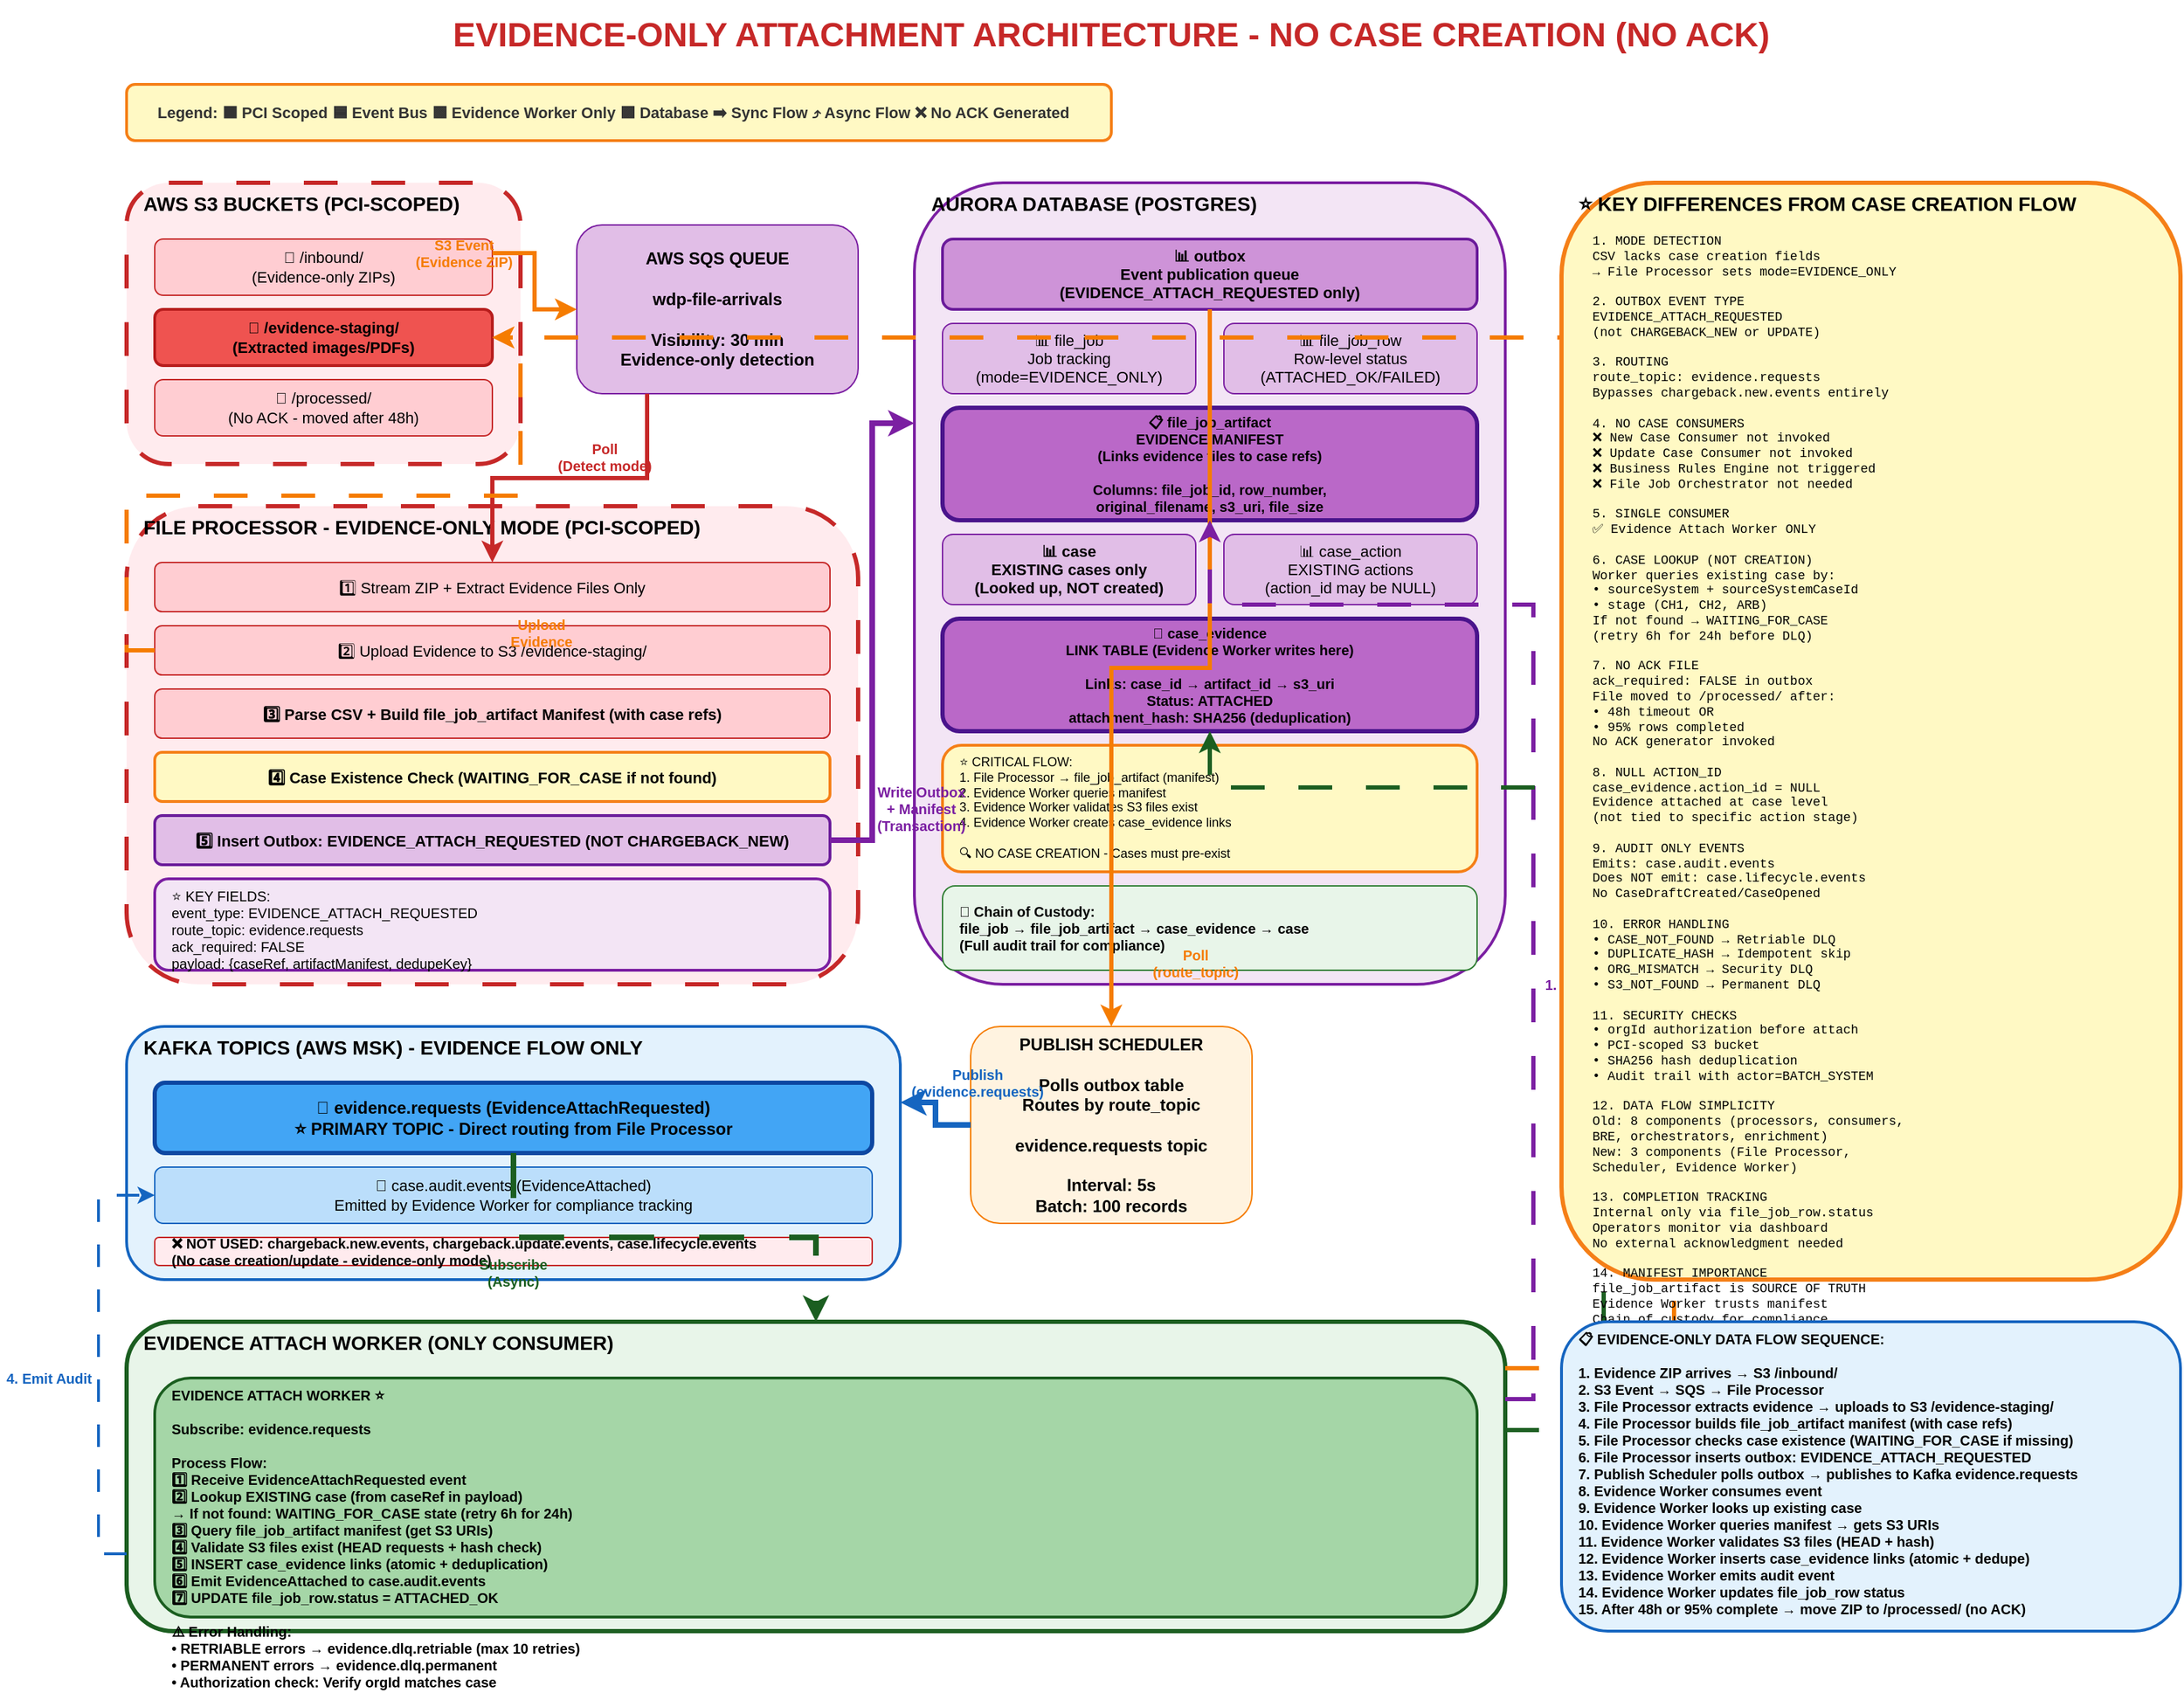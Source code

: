<?xml version="1.0" encoding="UTF-8"?>
<mxfile version="24.0.0">
  <diagram id="evidence-only-architecture" name="Evidence-Only Architecture">
    <mxGraphModel dx="2200" dy="1400" grid="1" gridSize="10" guides="1" tooltips="1" connect="1" arrows="1" fold="1" page="1" pageScale="1" pageWidth="1600" pageHeight="1200">
      <root>
        <mxCell id="0"/>
        <mxCell id="1" parent="0"/>
        
        <!-- TITLE -->
        <mxCell id="title" value="EVIDENCE-ONLY ATTACHMENT ARCHITECTURE - NO CASE CREATION (NO ACK)" style="text;html=1;strokeColor=none;fillColor=none;align=center;verticalAlign=middle;whiteSpace=wrap;fontSize=24;fontStyle=1;fontColor=#c62828;" vertex="1" parent="1">
          <mxGeometry x="100" y="20" width="1400" height="50" as="geometry"/>
        </mxCell>

        <!-- LEGEND -->
        <mxCell id="legend-box" value="" style="rounded=1;whiteSpace=wrap;html=1;fillColor=#fff9c4;strokeColor=#f57f17;fontSize=10;strokeWidth=2;" vertex="1" parent="1">
          <mxGeometry x="100" y="80" width="700" height="40" as="geometry"/>
        </mxCell>
        <mxCell id="legend-text" value="Legend:   🟧 PCI Scoped   🟦 Event Bus   🟩 Evidence Worker Only   🟪 Database   ➡️ Sync Flow   ⤴ Async Flow   ❌ No ACK Generated" style="text;html=1;strokeColor=none;fillColor=none;align=left;verticalAlign=middle;whiteSpace=wrap;fontSize=11;fontColor=#333333;fontStyle=1;" vertex="1" parent="1">
          <mxGeometry x="120" y="90" width="660" height="20" as="geometry"/>
        </mxCell>

        <!-- LAYER 1: S3 BUCKETS -->
        <mxCell id="s3-container" value="AWS S3 BUCKETS (PCI-SCOPED)" style="rounded=1;whiteSpace=wrap;html=1;fillColor=#ffebee;strokeColor=#c62828;fontSize=14;fontStyle=1;align=left;verticalAlign=top;spacingLeft=10;strokeWidth=3;dashed=1;dashPattern=8 8;" vertex="1" parent="1">
          <mxGeometry x="100" y="150" width="280" height="200" as="geometry"/>
        </mxCell>
        
        <mxCell id="s3-inbound" value="📁 /inbound/&#xa;(Evidence-only ZIPs)" style="rounded=1;whiteSpace=wrap;html=1;fillColor=#ffcdd2;strokeColor=#c62828;fontSize=11;align=center;" vertex="1" parent="1">
          <mxGeometry x="120" y="190" width="240" height="40" as="geometry"/>
        </mxCell>
        
        <mxCell id="s3-staging" value="📁 /evidence-staging/&#xa;(Extracted images/PDFs)" style="rounded=1;whiteSpace=wrap;html=1;fillColor=#ef5350;strokeColor=#b71c1c;fontSize=11;align=center;fontStyle=1;strokeWidth=2;" vertex="1" parent="1">
          <mxGeometry x="120" y="240" width="240" height="40" as="geometry"/>
        </mxCell>
        
        <mxCell id="s3-processed" value="📁 /processed/&#xa;(No ACK - moved after 48h)" style="rounded=1;whiteSpace=wrap;html=1;fillColor=#ffcdd2;strokeColor=#c62828;fontSize=11;align=center;" vertex="1" parent="1">
          <mxGeometry x="120" y="290" width="240" height="40" as="geometry"/>
        </mxCell>

        <!-- SQS QUEUE -->
        <mxCell id="sqs" value="AWS SQS QUEUE&#xa;&#xa;wdp-file-arrivals&#xa;&#xa;Visibility: 30 min&#xa;Evidence-only detection" style="rounded=1;whiteSpace=wrap;html=1;fillColor=#e1bee7;strokeColor=#7b1fa2;fontSize=12;fontStyle=1;align=center;" vertex="1" parent="1">
          <mxGeometry x="420" y="180" width="200" height="120" as="geometry"/>
        </mxCell>

        <!-- FILE PROCESSOR (PCI SCOPED) -->
        <mxCell id="fp-container" value="FILE PROCESSOR - EVIDENCE-ONLY MODE (PCI-SCOPED)" style="rounded=1;whiteSpace=wrap;html=1;fillColor=#ffebee;strokeColor=#c62828;fontSize=14;fontStyle=1;align=left;verticalAlign=top;spacingLeft=10;strokeWidth=3;dashed=1;dashPattern=8 8;" vertex="1" parent="1">
          <mxGeometry x="100" y="380" width="520" height="340" as="geometry"/>
        </mxCell>

        <mxCell id="fp1" value="1️⃣ Stream ZIP + Extract Evidence Files Only" style="rounded=1;whiteSpace=wrap;html=1;fillColor=#ffcdd2;strokeColor=#c62828;fontSize=11;" vertex="1" parent="1">
          <mxGeometry x="120" y="420" width="480" height="35" as="geometry"/>
        </mxCell>

        <mxCell id="fp2" value="2️⃣ Upload Evidence to S3 /evidence-staging/" style="rounded=1;whiteSpace=wrap;html=1;fillColor=#ffcdd2;strokeColor=#c62828;fontSize=11;" vertex="1" parent="1">
          <mxGeometry x="120" y="465" width="480" height="35" as="geometry"/>
        </mxCell>

        <mxCell id="fp3" value="3️⃣ Parse CSV + Build file_job_artifact Manifest (with case refs)" style="rounded=1;whiteSpace=wrap;html=1;fillColor=#ffcdd2;strokeColor=#c62828;fontSize=11;fontStyle=1;" vertex="1" parent="1">
          <mxGeometry x="120" y="510" width="480" height="35" as="geometry"/>
        </mxCell>

        <mxCell id="fp4" value="4️⃣ Case Existence Check (WAITING_FOR_CASE if not found)" style="rounded=1;whiteSpace=wrap;html=1;fillColor=#fff9c4;strokeColor=#f57f17;fontSize=11;fontStyle=1;strokeWidth=2;" vertex="1" parent="1">
          <mxGeometry x="120" y="555" width="480" height="35" as="geometry"/>
        </mxCell>

        <mxCell id="fp5" value="5️⃣ Insert Outbox: EVIDENCE_ATTACH_REQUESTED (NOT CHARGEBACK_NEW)" style="rounded=1;whiteSpace=wrap;html=1;fillColor=#e1bee7;strokeColor=#6a1b9a;fontSize=11;fontStyle=1;strokeWidth=2;" vertex="1" parent="1">
          <mxGeometry x="120" y="600" width="480" height="35" as="geometry"/>
        </mxCell>

        <mxCell id="fp-note" value="⭐ KEY FIELDS:&#xa;event_type: EVIDENCE_ATTACH_REQUESTED&#xa;route_topic: evidence.requests&#xa;ack_required: FALSE&#xa;payload: {caseRef, artifactManifest, dedupeKey}" style="rounded=1;whiteSpace=wrap;html=1;fillColor=#f3e5f5;strokeColor=#7b1fa2;fontSize=10;align=left;spacingLeft=10;verticalAlign=top;strokeWidth=2;" vertex="1" parent="1">
          <mxGeometry x="120" y="645" width="480" height="65" as="geometry"/>
        </mxCell>

        <!-- DATABASE LAYER -->
        <mxCell id="db-container" value="AURORA DATABASE (POSTGRES)" style="rounded=1;whiteSpace=wrap;html=1;fillColor=#f3e5f5;strokeColor=#7b1fa2;fontSize=14;fontStyle=1;align=left;verticalAlign=top;spacingLeft=10;strokeWidth=2;" vertex="1" parent="1">
          <mxGeometry x="660" y="150" width="420" height="570" as="geometry"/>
        </mxCell>

        <mxCell id="db-outbox" value="📊 outbox&#xa;Event publication queue&#xa;(EVIDENCE_ATTACH_REQUESTED only)" style="rounded=1;whiteSpace=wrap;html=1;fillColor=#ce93d8;strokeColor=#6a1b9a;fontSize=11;align=center;fontStyle=1;strokeWidth=2;" vertex="1" parent="1">
          <mxGeometry x="680" y="190" width="380" height="50" as="geometry"/>
        </mxCell>

        <mxCell id="db-filejob" value="📊 file_job&#xa;Job tracking&#xa;(mode=EVIDENCE_ONLY)" style="rounded=1;whiteSpace=wrap;html=1;fillColor=#e1bee7;strokeColor=#7b1fa2;fontSize=11;align=center;" vertex="1" parent="1">
          <mxGeometry x="680" y="250" width="180" height="50" as="geometry"/>
        </mxCell>

        <mxCell id="db-filejobrow" value="📊 file_job_row&#xa;Row-level status&#xa;(ATTACHED_OK/FAILED)" style="rounded=1;whiteSpace=wrap;html=1;fillColor=#e1bee7;strokeColor=#7b1fa2;fontSize=11;align=center;" vertex="1" parent="1">
          <mxGeometry x="880" y="250" width="180" height="50" as="geometry"/>
        </mxCell>

        <mxCell id="db-manifest" value="📋 file_job_artifact&#xa;EVIDENCE MANIFEST&#xa;(Links evidence files to case refs)&#xa;&#xa;Columns: file_job_id, row_number,&#xa;original_filename, s3_uri, file_size" style="rounded=1;whiteSpace=wrap;html=1;fillColor=#ba68c8;strokeColor=#4a148c;fontSize=10;align=center;fontStyle=1;strokeWidth=3;" vertex="1" parent="1">
          <mxGeometry x="680" y="310" width="380" height="80" as="geometry"/>
        </mxCell>

        <mxCell id="db-case" value="📊 case&#xa;EXISTING cases only&#xa;(Looked up, NOT created)" style="rounded=1;whiteSpace=wrap;html=1;fillColor=#e1bee7;strokeColor=#7b1fa2;fontSize=11;align=center;fontStyle=1;" vertex="1" parent="1">
          <mxGeometry x="680" y="400" width="180" height="50" as="geometry"/>
        </mxCell>

        <mxCell id="db-action" value="📊 case_action&#xa;EXISTING actions&#xa;(action_id may be NULL)" style="rounded=1;whiteSpace=wrap;html=1;fillColor=#e1bee7;strokeColor=#7b1fa2;fontSize=11;align=center;" vertex="1" parent="1">
          <mxGeometry x="880" y="400" width="180" height="50" as="geometry"/>
        </mxCell>

        <mxCell id="db-evidence" value="🔗 case_evidence&#xa;LINK TABLE (Evidence Worker writes here)&#xa;&#xa;Links: case_id → artifact_id → s3_uri&#xa;Status: ATTACHED&#xa;attachment_hash: SHA256 (deduplication)" style="rounded=1;whiteSpace=wrap;html=1;fillColor=#ba68c8;strokeColor=#4a148c;fontSize=10;align=center;fontStyle=1;strokeWidth=3;" vertex="1" parent="1">
          <mxGeometry x="680" y="460" width="380" height="80" as="geometry"/>
        </mxCell>

        <mxCell id="db-note" value="⭐ CRITICAL FLOW:&#xa;1. File Processor → file_job_artifact (manifest)&#xa;2. Evidence Worker queries manifest&#xa;3. Evidence Worker validates S3 files exist&#xa;4. Evidence Worker creates case_evidence links&#xa;&#xa;🔍 NO CASE CREATION - Cases must pre-exist" style="rounded=1;whiteSpace=wrap;html=1;fillColor=#fff9c4;strokeColor=#f57f17;fontSize=9;align=left;spacingLeft=10;verticalAlign=top;strokeWidth=2;" vertex="1" parent="1">
          <mxGeometry x="680" y="550" width="380" height="90" as="geometry"/>
        </mxCell>

        <mxCell id="db-chain" value="📌 Chain of Custody:&#xa;file_job → file_job_artifact → case_evidence → case&#xa;(Full audit trail for compliance)" style="rounded=1;whiteSpace=wrap;html=1;fillColor=#e8f5e9;strokeColor=#2e7d32;fontSize=10;align=left;spacingLeft=10;fontStyle=1;" vertex="1" parent="1">
          <mxGeometry x="680" y="650" width="380" height="60" as="geometry"/>
        </mxCell>

        <!-- PUBLISH SCHEDULER -->
        <mxCell id="scheduler" value="PUBLISH SCHEDULER&#xa;&#xa;Polls outbox table&#xa;Routes by route_topic&#xa;&#xa;evidence.requests topic&#xa;&#xa;Interval: 5s&#xa;Batch: 100 records" style="rounded=1;whiteSpace=wrap;html=1;fillColor=#fff3e0;strokeColor=#f57c00;fontSize=12;fontStyle=1;align=center;" vertex="1" parent="1">
          <mxGeometry x="700" y="750" width="200" height="140" as="geometry"/>
        </mxCell>

        <!-- KAFKA TOPICS -->
        <mxCell id="kafka-container" value="KAFKA TOPICS (AWS MSK) - EVIDENCE FLOW ONLY" style="rounded=1;whiteSpace=wrap;html=1;fillColor=#e3f2fd;strokeColor=#1565c0;fontSize=14;fontStyle=1;align=left;verticalAlign=top;spacingLeft=10;strokeWidth=2;" vertex="1" parent="1">
          <mxGeometry x="100" y="750" width="550" height="180" as="geometry"/>
        </mxCell>

        <mxCell id="kafka-evidence" value="🔔 evidence.requests (EvidenceAttachRequested)&#xa;⭐ PRIMARY TOPIC - Direct routing from File Processor" style="rounded=1;whiteSpace=wrap;html=1;fillColor=#42a5f5;strokeColor=#0d47a1;fontSize=12;fontStyle=1;strokeWidth=3;align=center;" vertex="1" parent="1">
          <mxGeometry x="120" y="790" width="510" height="50" as="geometry"/>
        </mxCell>

        <mxCell id="kafka-audit" value="🔔 case.audit.events (EvidenceAttached)&#xa;Emitted by Evidence Worker for compliance tracking" style="rounded=1;whiteSpace=wrap;html=1;fillColor=#bbdefb;strokeColor=#1565c0;fontSize=11;align=center;" vertex="1" parent="1">
          <mxGeometry x="120" y="850" width="510" height="40" as="geometry"/>
        </mxCell>

        <mxCell id="kafka-note" value="❌ NOT USED: chargeback.new.events, chargeback.update.events, case.lifecycle.events&#xa;(No case creation/update - evidence-only mode)" style="rounded=1;whiteSpace=wrap;html=1;fillColor=#ffebee;strokeColor=#c62828;fontSize=10;align=left;spacingLeft=10;fontStyle=1;" vertex="1" parent="1">
          <mxGeometry x="120" y="900" width="510" height="20" as="geometry"/>
        </mxCell>

        <!-- EVIDENCE ATTACH WORKER -->
        <mxCell id="evidence-worker-container" value="EVIDENCE ATTACH WORKER (ONLY CONSUMER)" style="rounded=1;whiteSpace=wrap;html=1;fillColor=#e8f5e9;strokeColor=#1b5e20;fontSize=14;fontStyle=1;align=left;verticalAlign=top;spacingLeft=10;strokeWidth=3;" vertex="1" parent="1">
          <mxGeometry x="100" y="960" width="980" height="220" as="geometry"/>
        </mxCell>

        <mxCell id="worker-box" value="EVIDENCE ATTACH WORKER ⭐&#xa;&#xa;Subscribe: evidence.requests&#xa;&#xa;Process Flow:&#xa;1️⃣ Receive EvidenceAttachRequested event&#xa;2️⃣ Lookup EXISTING case (from caseRef in payload)&#xa;   → If not found: WAITING_FOR_CASE state (retry 6h for 24h)&#xa;3️⃣ Query file_job_artifact manifest (get S3 URIs)&#xa;4️⃣ Validate S3 files exist (HEAD requests + hash check)&#xa;5️⃣ INSERT case_evidence links (atomic + deduplication)&#xa;6️⃣ Emit EvidenceAttached to case.audit.events&#xa;7️⃣ UPDATE file_job_row.status = ATTACHED_OK&#xa;&#xa;⚠️ Error Handling:&#xa;• RETRIABLE errors → evidence.dlq.retriable (max 10 retries)&#xa;• PERMANENT errors → evidence.dlq.permanent&#xa;• Authorization check: Verify orgId matches case" style="rounded=1;whiteSpace=wrap;html=1;fillColor=#a5d6a7;strokeColor=#1b5e20;fontSize=10;align=left;spacingLeft=10;verticalAlign=top;fontStyle=1;strokeWidth=2;" vertex="1" parent="1">
          <mxGeometry x="120" y="1000" width="940" height="170" as="geometry"/>
        </mxCell>

        <!-- ARROWS -->
        <!-- S3 to SQS -->
        <mxCell id="arrow1" value="" style="edgeStyle=orthogonalEdgeStyle;rounded=0;orthogonalLoop=1;jettySize=auto;html=1;strokeWidth=3;strokeColor=#f57c00;exitX=1;exitY=0.25;exitDx=0;exitDy=0;entryX=0;entryY=0.5;entryDx=0;entryDy=0;" edge="1" parent="1" source="s3-inbound" target="sqs">
          <mxGeometry relative="1" as="geometry"/>
        </mxCell>
        <mxCell id="arrow1-label" value="S3 Event&#xa;(Evidence ZIP)" style="text;html=1;strokeColor=none;fillColor=none;align=center;verticalAlign=middle;whiteSpace=wrap;fontSize=10;fontColor=#f57c00;fontStyle=1;" vertex="1" parent="1">
          <mxGeometry x="300" y="185" width="80" height="30" as="geometry"/>
        </mxCell>

        <!-- SQS to File Processor -->
        <mxCell id="arrow2" value="" style="edgeStyle=orthogonalEdgeStyle;rounded=0;orthogonalLoop=1;jettySize=auto;html=1;strokeWidth=3;strokeColor=#c62828;exitX=0.25;exitY=1;exitDx=0;exitDy=0;entryX=0.5;entryY=0;entryDx=0;entryDy=0;" edge="1" parent="1" source="sqs" target="fp1">
          <mxGeometry relative="1" as="geometry"/>
        </mxCell>
        <mxCell id="arrow2-label" value="Poll&#xa;(Detect mode)" style="text;html=1;strokeColor=none;fillColor=none;align=center;verticalAlign=middle;whiteSpace=wrap;fontSize=10;fontColor=#c62828;fontStyle=1;" vertex="1" parent="1">
          <mxGeometry x="400" y="330" width="80" height="30" as="geometry"/>
        </mxCell>

        <!-- File Processor to S3 Staging -->
        <mxCell id="arrow3" value="" style="edgeStyle=orthogonalEdgeStyle;rounded=0;orthogonalLoop=1;jettySize=auto;html=1;strokeWidth=3;strokeColor=#f57c00;exitX=0;exitY=0.5;exitDx=0;exitDy=0;entryX=1;entryY=0.5;entryDx=0;entryDy=0;dashed=1;dashPattern=8 8;" edge="1" parent="1" source="fp2" target="s3-staging">
          <mxGeometry relative="1" as="geometry"/>
        </mxCell>
        <mxCell id="arrow3-label" value="Upload&#xa;Evidence" style="text;html=1;strokeColor=none;fillColor=none;align=center;verticalAlign=middle;whiteSpace=wrap;fontSize=10;fontColor=#f57c00;fontStyle=1;" vertex="1" parent="1">
          <mxGeometry x="370" y="455" width="50" height="30" as="geometry"/>
        </mxCell>

        <!-- File Processor to Database -->
        <mxCell id="arrow4" value="" style="edgeStyle=orthogonalEdgeStyle;rounded=0;orthogonalLoop=1;jettySize=auto;html=1;strokeWidth=4;strokeColor=#7b1fa2;exitX=1;exitY=0.5;exitDx=0;exitDy=0;entryX=0;entryY=0.3;entryDx=0;entryDy=0;" edge="1" parent="1" source="fp5" target="db-container">
          <mxGeometry relative="1" as="geometry"/>
        </mxCell>
        <mxCell id="arrow4-label" value="Write Outbox&#xa;+ Manifest&#xa;(Transaction)" style="text;html=1;strokeColor=none;fillColor=none;align=center;verticalAlign=middle;whiteSpace=wrap;fontSize=10;fontColor=#7b1fa2;fontStyle=1;" vertex="1" parent="1">
          <mxGeometry x="625" y="575" width="80" height="40" as="geometry"/>
        </mxCell>

        <!-- Database to Scheduler -->
        <mxCell id="arrow5" value="" style="edgeStyle=orthogonalEdgeStyle;rounded=0;orthogonalLoop=1;jettySize=auto;html=1;strokeWidth=3;strokeColor=#f57c00;exitX=0.5;exitY=1;exitDx=0;exitDy=0;entryX=0.5;entryY=0;entryDx=0;entryDy=0;" edge="1" parent="1" source="db-outbox" target="scheduler">
          <mxGeometry relative="1" as="geometry"/>
        </mxCell>
        <mxCell id="arrow5-label" value="Poll&#xa;(route_topic)" style="text;html=1;strokeColor=none;fillColor=none;align=center;verticalAlign=middle;whiteSpace=wrap;fontSize=10;fontColor=#f57c00;fontStyle=1;" vertex="1" parent="1">
          <mxGeometry x="820" y="690" width="80" height="30" as="geometry"/>
        </mxCell>

        <!-- Scheduler to Kafka -->
        <mxCell id="arrow6" value="" style="edgeStyle=orthogonalEdgeStyle;rounded=0;orthogonalLoop=1;jettySize=auto;html=1;strokeWidth=4;strokeColor=#1565c0;exitX=0;exitY=0.5;exitDx=0;exitDy=0;entryX=1;entryY=0.3;entryDx=0;entryDy=0;" edge="1" parent="1" source="scheduler" target="kafka-container">
          <mxGeometry relative="1" as="geometry"/>
        </mxCell>
        <mxCell id="arrow6-label" value="Publish&#xa;(evidence.requests)" style="text;html=1;strokeColor=none;fillColor=none;align=center;verticalAlign=middle;whiteSpace=wrap;fontSize=10;fontColor=#1565c0;fontStyle=1;" vertex="1" parent="1">
          <mxGeometry x="655" y="775" width="100" height="30" as="geometry"/>
        </mxCell>

        <!-- Kafka to Evidence Worker -->
        <mxCell id="arrow7" value="" style="edgeStyle=orthogonalEdgeStyle;rounded=0;orthogonalLoop=1;jettySize=auto;html=1;strokeWidth=4;strokeColor=#1b5e20;exitX=0.5;exitY=1;exitDx=0;exitDy=0;entryX=0.5;entryY=0;entryDx=0;entryDy=0;dashed=1;dashPattern=8 8;" edge="1" parent="1" source="kafka-evidence" target="evidence-worker-container">
          <mxGeometry relative="1" as="geometry"/>
        </mxCell>
        <mxCell id="arrow7-label" value="Subscribe&#xa;(Async)" style="text;html=1;strokeColor=none;fillColor=none;align=center;verticalAlign=middle;whiteSpace=wrap;fontSize=10;fontColor=#1b5e20;fontStyle=1;" vertex="1" parent="1">
          <mxGeometry x="340" y="910" width="70" height="30" as="geometry"/>
        </mxCell>

        <!-- Evidence Worker to Database -->
        <mxCell id="arrow8" value="" style="edgeStyle=orthogonalEdgeStyle;rounded=0;orthogonalLoop=1;jettySize=auto;html=1;strokeWidth=3;strokeColor=#7b1fa2;exitX=1;exitY=0.25;exitDx=0;exitDy=0;entryX=0.5;entryY=1;entryDx=0;entryDy=0;dashed=1;dashPattern=8 8;" edge="1" parent="1" source="evidence-worker-container" target="db-manifest">
          <mxGeometry relative="1" as="geometry">
            <Array as="points">
              <mxPoint x="1100" y="1015"/>
              <mxPoint x="1100" y="450"/>
              <mxPoint x="870" y="450"/>
            </Array>
          </mxGeometry>
        </mxCell>
        <mxCell id="arrow8-label" value="1. Query Manifest" style="text;html=1;strokeColor=none;fillColor=none;align=center;verticalAlign=middle;whiteSpace=wrap;fontSize=10;fontColor=#7b1fa2;fontStyle=1;" vertex="1" parent="1">
          <mxGeometry x="1100" y="710" width="100" height="20" as="geometry"/>
        </mxCell>

        <!-- Evidence Worker to S3 -->
        <mxCell id="arrow9" value="" style="edgeStyle=orthogonalEdgeStyle;rounded=0;orthogonalLoop=1;jettySize=auto;html=1;strokeWidth=3;strokeColor=#f57c00;exitX=1;exitY=0.15;exitDx=0;exitDy=0;entryX=1;entryY=0.5;entryDx=0;entryDy=0;dashed=1;dashPattern=8 8;" edge="1" parent="1" source="evidence-worker-container" target="s3-staging">
          <mxGeometry relative="1" as="geometry">
            <Array as="points">
              <mxPoint x="1200" y="993"/>
              <mxPoint x="1200" y="260"/>
            </Array>
          </mxGeometry>
        </mxCell>
        <mxCell id="arrow9-label" value="2. Fetch Files&#xa;(HEAD + GET)" style="text;html=1;strokeColor=none;fillColor=none;align=center;verticalAlign=middle;whiteSpace=wrap;fontSize=10;fontColor=#f57c00;fontStyle=1;" vertex="1" parent="1">
          <mxGeometry x="1210" y="590" width="90" height="30" as="geometry"/>
        </mxCell>

        <!-- Evidence Worker writes to case_evidence -->
        <mxCell id="arrow10" value="" style="edgeStyle=orthogonalEdgeStyle;rounded=0;orthogonalLoop=1;jettySize=auto;html=1;strokeWidth=3;strokeColor=#1b5e20;exitX=1;exitY=0.35;exitDx=0;exitDy=0;entryX=0.5;entryY=1;entryDx=0;entryDy=0;dashed=1;dashPattern=8 8;" edge="1" parent="1" source="evidence-worker-container" target="db-evidence">
          <mxGeometry relative="1" as="geometry">
            <Array as="points">
              <mxPoint x="1150" y="1037"/>
              <mxPoint x="1150" y="580"/>
              <mxPoint x="870" y="580"/>
            </Array>
          </mxGeometry>
        </mxCell>
        <mxCell id="arrow10-label" value="3. Write Links" style="text;html=1;strokeColor=none;fillColor=none;align=center;verticalAlign=middle;whiteSpace=wrap;fontSize=10;fontColor=#1b5e20;fontStyle=1;" vertex="1" parent="1">
          <mxGeometry x="1150" y="760" width="80" height="20" as="geometry"/>
        </mxCell>

        <!-- Evidence Worker emits audit -->
        <mxCell id="arrow11" value="" style="edgeStyle=orthogonalEdgeStyle;rounded=0;orthogonalLoop=1;jettySize=auto;html=1;strokeWidth=2;strokeColor=#1565c0;exitX=0;exitY=0.75;exitDx=0;exitDy=0;entryX=0;entryY=0.5;entryDx=0;entryDy=0;dashed=1;dashPattern=8 8;" edge="1" parent="1" source="evidence-worker-container" target="kafka-audit">
          <mxGeometry relative="1" as="geometry">
            <Array as="points">
              <mxPoint x="80" y="1125"/>
              <mxPoint x="80" y="870"/>
            </Array>
          </mxGeometry>
        </mxCell>
        <mxCell id="arrow11-label" value="4. Emit Audit" style="text;html=1;strokeColor=none;fillColor=none;align=center;verticalAlign=middle;whiteSpace=wrap;fontSize=10;fontColor=#1565c0;fontStyle=1;" vertex="1" parent="1">
          <mxGeometry x="10" y="990" width="70" height="20" as="geometry"/>
        </mxCell>

        <!-- KEY DIFFERENCES BOX -->
        <mxCell id="diff-box" value="⭐ KEY DIFFERENCES FROM CASE CREATION FLOW" style="rounded=1;whiteSpace=wrap;html=1;fillColor=#fff9c4;strokeColor=#f57f17;fontSize=14;fontStyle=1;align=left;verticalAlign=top;spacingLeft=10;strokeWidth=3;" vertex="1" parent="1">
          <mxGeometry x="1120" y="150" width="440" height="780" as="geometry"/>
        </mxCell>
        <mxCell id="diff-detail" value="1. MODE DETECTION&#xa;   CSV lacks case creation fields&#xa;   → File Processor sets mode=EVIDENCE_ONLY&#xa;&#xa;2. OUTBOX EVENT TYPE&#xa;   EVIDENCE_ATTACH_REQUESTED&#xa;   (not CHARGEBACK_NEW or UPDATE)&#xa;&#xa;3. ROUTING&#xa;   route_topic: evidence.requests&#xa;   Bypasses chargeback.new.events entirely&#xa;&#xa;4. NO CASE CONSUMERS&#xa;   ❌ New Case Consumer not invoked&#xa;   ❌ Update Case Consumer not invoked&#xa;   ❌ Business Rules Engine not triggered&#xa;   ❌ File Job Orchestrator not needed&#xa;&#xa;5. SINGLE CONSUMER&#xa;   ✅ Evidence Attach Worker ONLY&#xa;&#xa;6. CASE LOOKUP (NOT CREATION)&#xa;   Worker queries existing case by:&#xa;   • sourceSystem + sourceSystemCaseId&#xa;   • stage (CH1, CH2, ARB)&#xa;   If not found → WAITING_FOR_CASE&#xa;   (retry 6h for 24h before DLQ)&#xa;&#xa;7. NO ACK FILE&#xa;   ack_required: FALSE in outbox&#xa;   File moved to /processed/ after:&#xa;   • 48h timeout OR&#xa;   • 95% rows completed&#xa;   No ACK generator invoked&#xa;&#xa;8. NULL ACTION_ID&#xa;   case_evidence.action_id = NULL&#xa;   Evidence attached at case level&#xa;   (not tied to specific action stage)&#xa;&#xa;9. AUDIT ONLY EVENTS&#xa;   Emits: case.audit.events&#xa;   Does NOT emit: case.lifecycle.events&#xa;   No CaseDraftCreated/CaseOpened&#xa;&#xa;10. ERROR HANDLING&#xa;    • CASE_NOT_FOUND → Retriable DLQ&#xa;    • DUPLICATE_HASH → Idempotent skip&#xa;    • ORG_MISMATCH → Security DLQ&#xa;    • S3_NOT_FOUND → Permanent DLQ&#xa;&#xa;11. SECURITY CHECKS&#xa;    • orgId authorization before attach&#xa;    • PCI-scoped S3 bucket&#xa;    • SHA256 hash deduplication&#xa;    • Audit trail with actor=BATCH_SYSTEM&#xa;&#xa;12. DATA FLOW SIMPLICITY&#xa;    Old: 8 components (processors, consumers,&#xa;         BRE, orchestrators, enrichment)&#xa;    New: 3 components (File Processor,&#xa;         Scheduler, Evidence Worker)&#xa;&#xa;13. COMPLETION TRACKING&#xa;    Internal only via file_job_row.status&#xa;    Operators monitor via dashboard&#xa;    No external acknowledgment needed&#xa;&#xa;14. MANIFEST IMPORTANCE&#xa;    file_job_artifact is SOURCE OF TRUTH&#xa;    Evidence Worker trusts manifest&#xa;    Chain of custody for compliance" style="text;html=1;strokeColor=none;fillColor=none;align=left;verticalAlign=top;whiteSpace=wrap;fontSize=9;spacingLeft=10;fontFamily=Courier New;" vertex="1" parent="1">
          <mxGeometry x="1130" y="180" width="420" height="740" as="geometry"/>
        </mxCell>

        <!-- FLOW SUMMARY -->
        <mxCell id="flow-summary" value="📋 EVIDENCE-ONLY DATA FLOW SEQUENCE:&#xa;&#xa;1. Evidence ZIP arrives → S3 /inbound/&#xa;2. S3 Event → SQS → File Processor&#xa;3. File Processor extracts evidence → uploads to S3 /evidence-staging/&#xa;4. File Processor builds file_job_artifact manifest (with case refs)&#xa;5. File Processor checks case existence (WAITING_FOR_CASE if missing)&#xa;6. File Processor inserts outbox: EVIDENCE_ATTACH_REQUESTED&#xa;7. Publish Scheduler polls outbox → publishes to Kafka evidence.requests&#xa;8. Evidence Worker consumes event&#xa;9. Evidence Worker looks up existing case&#xa;10. Evidence Worker queries manifest → gets S3 URIs&#xa;11. Evidence Worker validates S3 files (HEAD + hash)&#xa;12. Evidence Worker inserts case_evidence links (atomic + dedupe)&#xa;13. Evidence Worker emits audit event&#xa;14. Evidence Worker updates file_job_row status&#xa;15. After 48h or 95% complete → move ZIP to /processed/ (no ACK)" style="rounded=1;whiteSpace=wrap;html=1;fillColor=#e3f2fd;strokeColor=#1565c0;fontSize=10;align=left;spacingLeft=10;verticalAlign=top;fontStyle=1;strokeWidth=2;" vertex="1" parent="1">
          <mxGeometry x="1120" y="960" width="440" height="220" as="geometry"/>
        </mxCell>

      </root>
    </mxGraphModel>
  </diagram>
</mxfile>